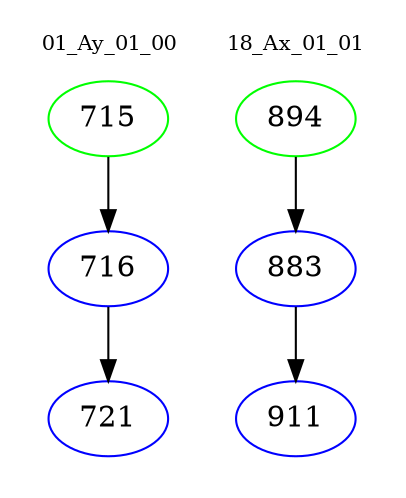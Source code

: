 digraph{
subgraph cluster_0 {
color = white
label = "01_Ay_01_00";
fontsize=10;
T0_715 [label="715", color="green"]
T0_715 -> T0_716 [color="black"]
T0_716 [label="716", color="blue"]
T0_716 -> T0_721 [color="black"]
T0_721 [label="721", color="blue"]
}
subgraph cluster_1 {
color = white
label = "18_Ax_01_01";
fontsize=10;
T1_894 [label="894", color="green"]
T1_894 -> T1_883 [color="black"]
T1_883 [label="883", color="blue"]
T1_883 -> T1_911 [color="black"]
T1_911 [label="911", color="blue"]
}
}
